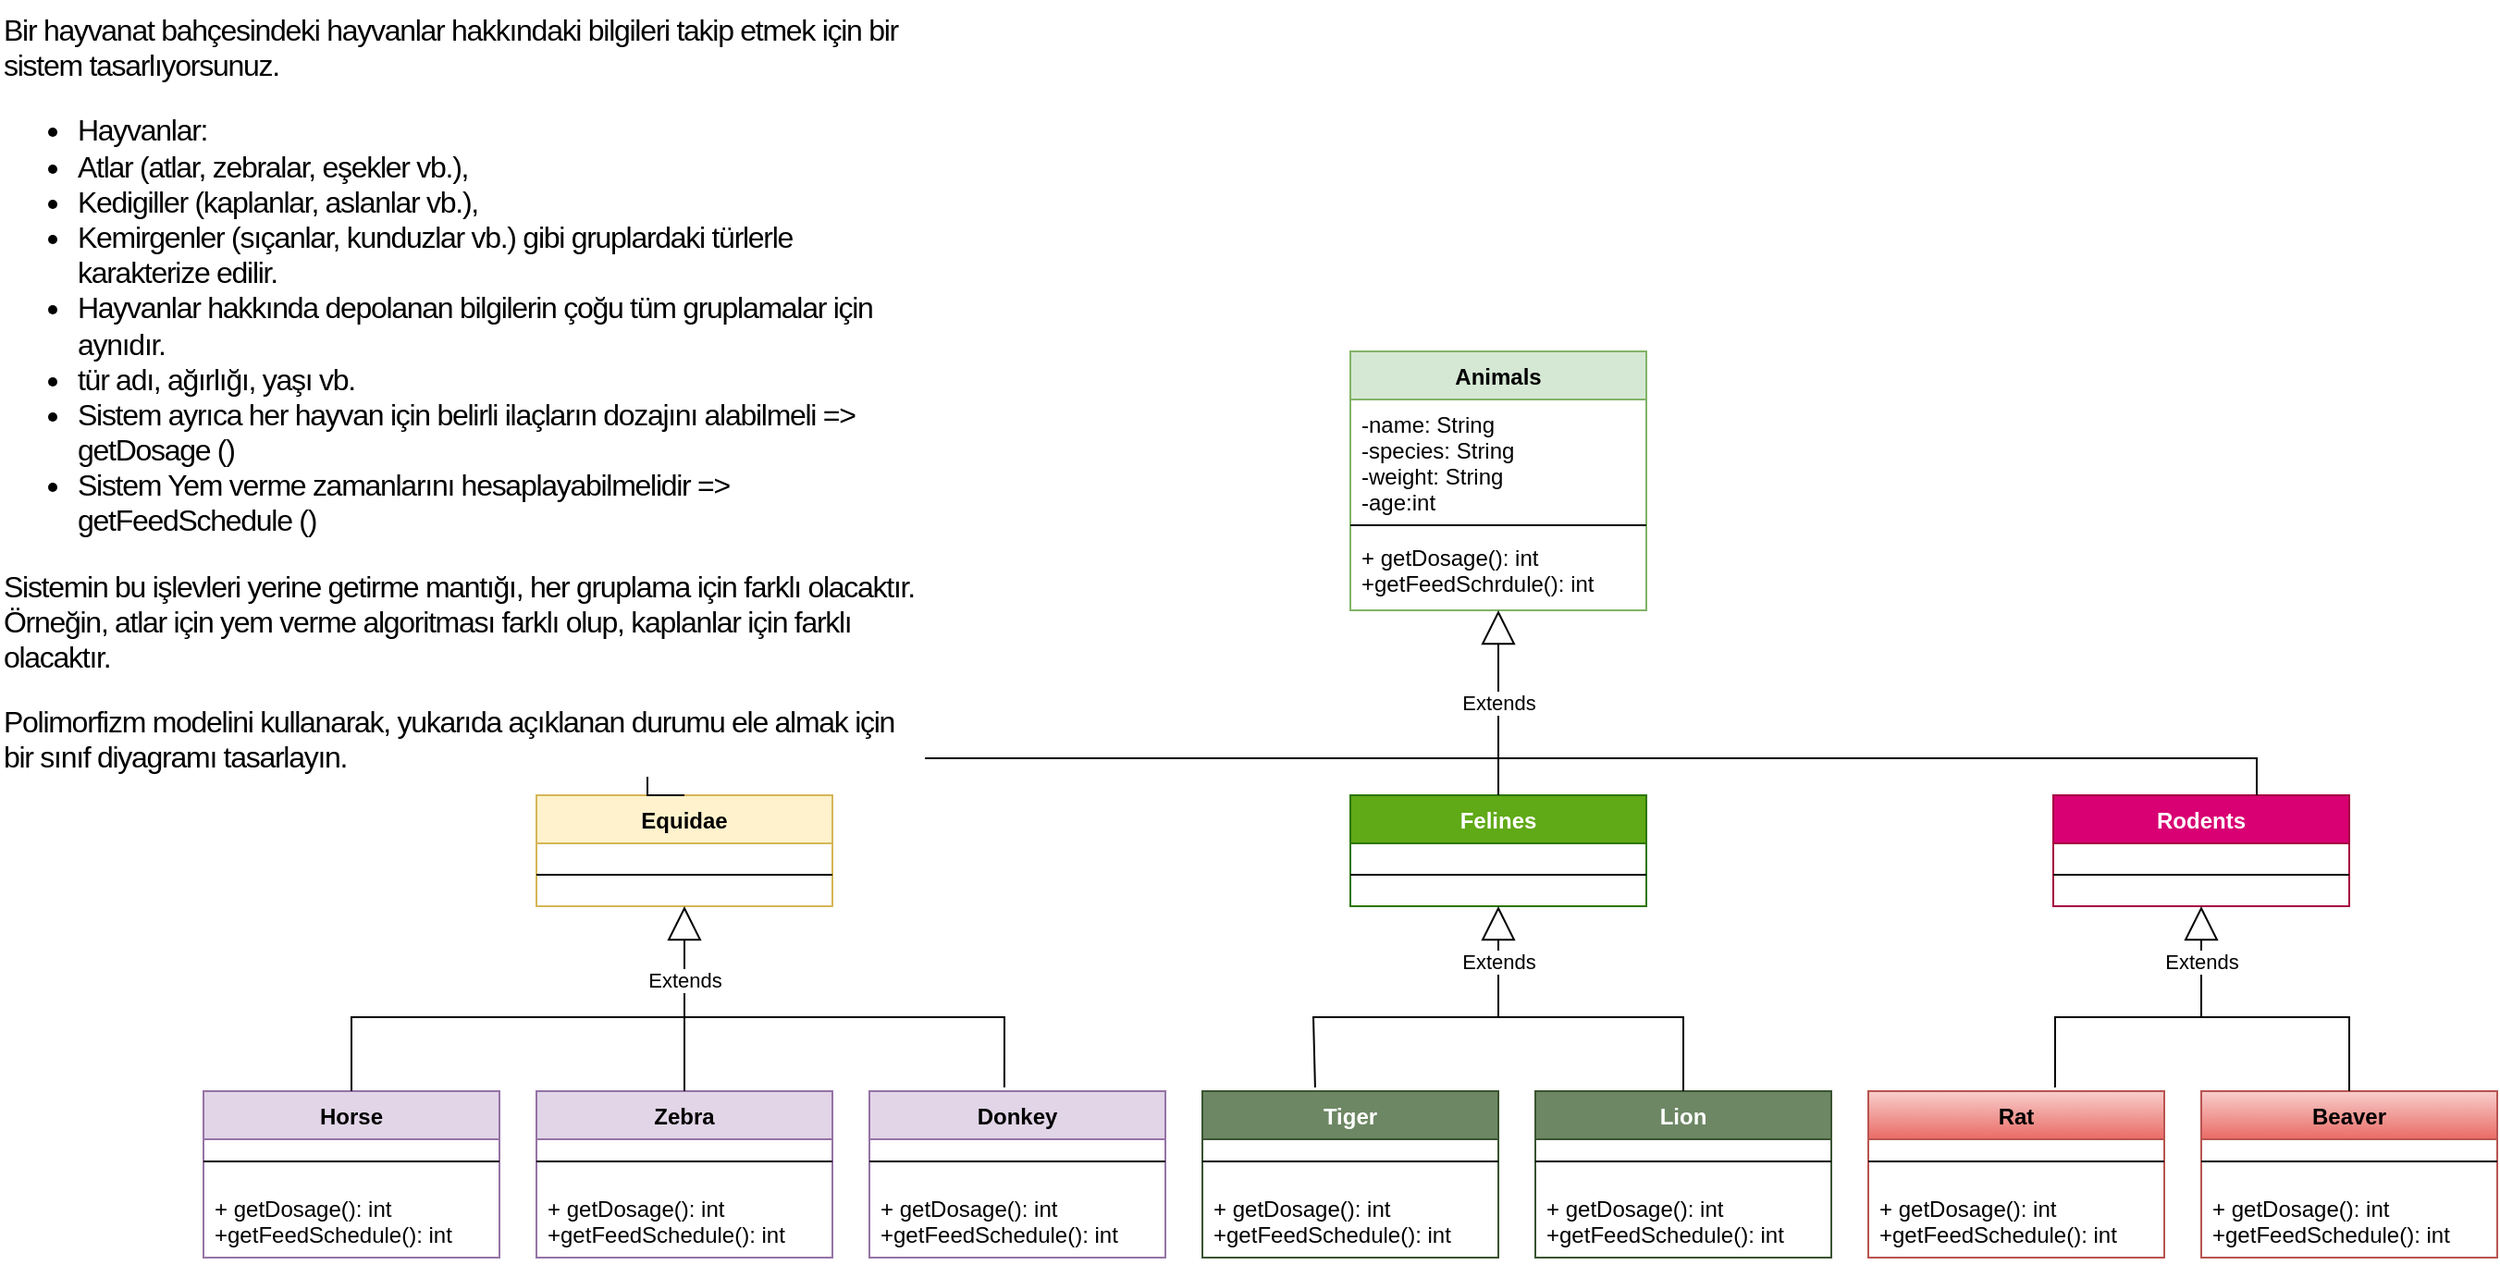 <mxfile version="20.0.1" type="github">
  <diagram id="gLJSvzvOwf6X6PsrBO8M" name="Sayfa -1">
    <mxGraphModel dx="1695" dy="450" grid="1" gridSize="10" guides="1" tooltips="1" connect="1" arrows="1" fold="1" page="1" pageScale="1" pageWidth="827" pageHeight="1169" math="0" shadow="0">
      <root>
        <mxCell id="0" />
        <mxCell id="1" parent="0" />
        <mxCell id="YArnSHut6mqrZEFtgXJN-2" value="Animals" style="swimlane;fontStyle=1;align=center;verticalAlign=top;childLayout=stackLayout;horizontal=1;startSize=26;horizontalStack=0;resizeParent=1;resizeParentMax=0;resizeLast=0;collapsible=1;marginBottom=0;fillColor=#d5e8d4;strokeColor=#82b366;" vertex="1" parent="1">
          <mxGeometry x="-20" y="200" width="160" height="140" as="geometry" />
        </mxCell>
        <mxCell id="YArnSHut6mqrZEFtgXJN-3" value="-name: String&#xa;-species: String&#xa;-weight: String&#xa;-age:int" style="text;strokeColor=none;fillColor=none;align=left;verticalAlign=top;spacingLeft=4;spacingRight=4;overflow=hidden;rotatable=0;points=[[0,0.5],[1,0.5]];portConstraint=eastwest;" vertex="1" parent="YArnSHut6mqrZEFtgXJN-2">
          <mxGeometry y="26" width="160" height="64" as="geometry" />
        </mxCell>
        <mxCell id="YArnSHut6mqrZEFtgXJN-4" value="" style="line;strokeWidth=1;fillColor=none;align=left;verticalAlign=middle;spacingTop=-1;spacingLeft=3;spacingRight=3;rotatable=0;labelPosition=right;points=[];portConstraint=eastwest;" vertex="1" parent="YArnSHut6mqrZEFtgXJN-2">
          <mxGeometry y="90" width="160" height="8" as="geometry" />
        </mxCell>
        <mxCell id="YArnSHut6mqrZEFtgXJN-5" value="+ getDosage(): int&#xa;+getFeedSchrdule(): int" style="text;strokeColor=none;fillColor=none;align=left;verticalAlign=top;spacingLeft=4;spacingRight=4;overflow=hidden;rotatable=0;points=[[0,0.5],[1,0.5]];portConstraint=eastwest;" vertex="1" parent="YArnSHut6mqrZEFtgXJN-2">
          <mxGeometry y="98" width="160" height="42" as="geometry" />
        </mxCell>
        <mxCell id="YArnSHut6mqrZEFtgXJN-6" value="Rodents" style="swimlane;fontStyle=1;align=center;verticalAlign=top;childLayout=stackLayout;horizontal=1;startSize=26;horizontalStack=0;resizeParent=1;resizeParentMax=0;resizeLast=0;collapsible=1;marginBottom=0;fillColor=#d80073;fontColor=#ffffff;strokeColor=#A50040;" vertex="1" parent="1">
          <mxGeometry x="360" y="440" width="160" height="60" as="geometry" />
        </mxCell>
        <mxCell id="YArnSHut6mqrZEFtgXJN-8" value="" style="line;strokeWidth=1;fillColor=none;align=left;verticalAlign=middle;spacingTop=-1;spacingLeft=3;spacingRight=3;rotatable=0;labelPosition=right;points=[];portConstraint=eastwest;" vertex="1" parent="YArnSHut6mqrZEFtgXJN-6">
          <mxGeometry y="26" width="160" height="34" as="geometry" />
        </mxCell>
        <mxCell id="YArnSHut6mqrZEFtgXJN-10" value="Felines" style="swimlane;fontStyle=1;align=center;verticalAlign=top;childLayout=stackLayout;horizontal=1;startSize=26;horizontalStack=0;resizeParent=1;resizeParentMax=0;resizeLast=0;collapsible=1;marginBottom=0;fillColor=#60a917;fontColor=#ffffff;strokeColor=#2D7600;" vertex="1" parent="1">
          <mxGeometry x="-20" y="440" width="160" height="60" as="geometry" />
        </mxCell>
        <mxCell id="YArnSHut6mqrZEFtgXJN-12" value="" style="line;strokeWidth=1;fillColor=none;align=left;verticalAlign=middle;spacingTop=-1;spacingLeft=3;spacingRight=3;rotatable=0;labelPosition=right;points=[];portConstraint=eastwest;" vertex="1" parent="YArnSHut6mqrZEFtgXJN-10">
          <mxGeometry y="26" width="160" height="34" as="geometry" />
        </mxCell>
        <mxCell id="YArnSHut6mqrZEFtgXJN-14" value="Equidae" style="swimlane;fontStyle=1;align=center;verticalAlign=top;childLayout=stackLayout;horizontal=1;startSize=26;horizontalStack=0;resizeParent=1;resizeParentMax=0;resizeLast=0;collapsible=1;marginBottom=0;fillColor=#fff2cc;strokeColor=#d6b656;" vertex="1" parent="1">
          <mxGeometry x="-460" y="440" width="160" height="60" as="geometry" />
        </mxCell>
        <mxCell id="YArnSHut6mqrZEFtgXJN-16" value="" style="line;strokeWidth=1;fillColor=none;align=left;verticalAlign=middle;spacingTop=-1;spacingLeft=3;spacingRight=3;rotatable=0;labelPosition=right;points=[];portConstraint=eastwest;" vertex="1" parent="YArnSHut6mqrZEFtgXJN-14">
          <mxGeometry y="26" width="160" height="34" as="geometry" />
        </mxCell>
        <mxCell id="YArnSHut6mqrZEFtgXJN-18" value="Horse" style="swimlane;fontStyle=1;align=center;verticalAlign=top;childLayout=stackLayout;horizontal=1;startSize=26;horizontalStack=0;resizeParent=1;resizeParentMax=0;resizeLast=0;collapsible=1;marginBottom=0;fillColor=#e1d5e7;strokeColor=#9673a6;" vertex="1" parent="1">
          <mxGeometry x="-640" y="600" width="160" height="90" as="geometry" />
        </mxCell>
        <mxCell id="YArnSHut6mqrZEFtgXJN-20" value="" style="line;strokeWidth=1;fillColor=none;align=left;verticalAlign=middle;spacingTop=-1;spacingLeft=3;spacingRight=3;rotatable=0;labelPosition=right;points=[];portConstraint=eastwest;" vertex="1" parent="YArnSHut6mqrZEFtgXJN-18">
          <mxGeometry y="26" width="160" height="24" as="geometry" />
        </mxCell>
        <mxCell id="YArnSHut6mqrZEFtgXJN-21" value="+ getDosage(): int&#xa;+getFeedSchedule(): int" style="text;strokeColor=none;fillColor=none;align=left;verticalAlign=top;spacingLeft=4;spacingRight=4;overflow=hidden;rotatable=0;points=[[0,0.5],[1,0.5]];portConstraint=eastwest;" vertex="1" parent="YArnSHut6mqrZEFtgXJN-18">
          <mxGeometry y="50" width="160" height="40" as="geometry" />
        </mxCell>
        <mxCell id="YArnSHut6mqrZEFtgXJN-22" value="Zebra" style="swimlane;fontStyle=1;align=center;verticalAlign=top;childLayout=stackLayout;horizontal=1;startSize=26;horizontalStack=0;resizeParent=1;resizeParentMax=0;resizeLast=0;collapsible=1;marginBottom=0;fillColor=#e1d5e7;strokeColor=#9673a6;" vertex="1" parent="1">
          <mxGeometry x="-460" y="600" width="160" height="90" as="geometry" />
        </mxCell>
        <mxCell id="YArnSHut6mqrZEFtgXJN-24" value="" style="line;strokeWidth=1;fillColor=none;align=left;verticalAlign=middle;spacingTop=-1;spacingLeft=3;spacingRight=3;rotatable=0;labelPosition=right;points=[];portConstraint=eastwest;" vertex="1" parent="YArnSHut6mqrZEFtgXJN-22">
          <mxGeometry y="26" width="160" height="24" as="geometry" />
        </mxCell>
        <mxCell id="YArnSHut6mqrZEFtgXJN-25" value="+ getDosage(): int&#xa;+getFeedSchedule(): int" style="text;strokeColor=none;fillColor=none;align=left;verticalAlign=top;spacingLeft=4;spacingRight=4;overflow=hidden;rotatable=0;points=[[0,0.5],[1,0.5]];portConstraint=eastwest;" vertex="1" parent="YArnSHut6mqrZEFtgXJN-22">
          <mxGeometry y="50" width="160" height="40" as="geometry" />
        </mxCell>
        <mxCell id="YArnSHut6mqrZEFtgXJN-27" value="Tiger" style="swimlane;fontStyle=1;align=center;verticalAlign=top;childLayout=stackLayout;horizontal=1;startSize=26;horizontalStack=0;resizeParent=1;resizeParentMax=0;resizeLast=0;collapsible=1;marginBottom=0;fillColor=#6d8764;fontColor=#ffffff;strokeColor=#3A5431;" vertex="1" parent="1">
          <mxGeometry x="-100" y="600" width="160" height="90" as="geometry" />
        </mxCell>
        <mxCell id="YArnSHut6mqrZEFtgXJN-29" value="" style="line;strokeWidth=1;fillColor=none;align=left;verticalAlign=middle;spacingTop=-1;spacingLeft=3;spacingRight=3;rotatable=0;labelPosition=right;points=[];portConstraint=eastwest;" vertex="1" parent="YArnSHut6mqrZEFtgXJN-27">
          <mxGeometry y="26" width="160" height="24" as="geometry" />
        </mxCell>
        <mxCell id="YArnSHut6mqrZEFtgXJN-30" value="+ getDosage(): int&#xa;+getFeedSchedule(): int" style="text;strokeColor=none;fillColor=none;align=left;verticalAlign=top;spacingLeft=4;spacingRight=4;overflow=hidden;rotatable=0;points=[[0,0.5],[1,0.5]];portConstraint=eastwest;" vertex="1" parent="YArnSHut6mqrZEFtgXJN-27">
          <mxGeometry y="50" width="160" height="40" as="geometry" />
        </mxCell>
        <mxCell id="YArnSHut6mqrZEFtgXJN-31" value="Donkey" style="swimlane;fontStyle=1;align=center;verticalAlign=top;childLayout=stackLayout;horizontal=1;startSize=26;horizontalStack=0;resizeParent=1;resizeParentMax=0;resizeLast=0;collapsible=1;marginBottom=0;fillColor=#e1d5e7;strokeColor=#9673a6;" vertex="1" parent="1">
          <mxGeometry x="-280" y="600" width="160" height="90" as="geometry" />
        </mxCell>
        <mxCell id="YArnSHut6mqrZEFtgXJN-33" value="" style="line;strokeWidth=1;fillColor=none;align=left;verticalAlign=middle;spacingTop=-1;spacingLeft=3;spacingRight=3;rotatable=0;labelPosition=right;points=[];portConstraint=eastwest;" vertex="1" parent="YArnSHut6mqrZEFtgXJN-31">
          <mxGeometry y="26" width="160" height="24" as="geometry" />
        </mxCell>
        <mxCell id="YArnSHut6mqrZEFtgXJN-34" value="+ getDosage(): int&#xa;+getFeedSchedule(): int" style="text;strokeColor=none;fillColor=none;align=left;verticalAlign=top;spacingLeft=4;spacingRight=4;overflow=hidden;rotatable=0;points=[[0,0.5],[1,0.5]];portConstraint=eastwest;" vertex="1" parent="YArnSHut6mqrZEFtgXJN-31">
          <mxGeometry y="50" width="160" height="40" as="geometry" />
        </mxCell>
        <mxCell id="YArnSHut6mqrZEFtgXJN-35" value="Lion" style="swimlane;fontStyle=1;align=center;verticalAlign=top;childLayout=stackLayout;horizontal=1;startSize=26;horizontalStack=0;resizeParent=1;resizeParentMax=0;resizeLast=0;collapsible=1;marginBottom=0;fillColor=#6d8764;fontColor=#ffffff;strokeColor=#3A5431;" vertex="1" parent="1">
          <mxGeometry x="80" y="600" width="160" height="90" as="geometry" />
        </mxCell>
        <mxCell id="YArnSHut6mqrZEFtgXJN-37" value="" style="line;strokeWidth=1;fillColor=none;align=left;verticalAlign=middle;spacingTop=-1;spacingLeft=3;spacingRight=3;rotatable=0;labelPosition=right;points=[];portConstraint=eastwest;" vertex="1" parent="YArnSHut6mqrZEFtgXJN-35">
          <mxGeometry y="26" width="160" height="24" as="geometry" />
        </mxCell>
        <mxCell id="YArnSHut6mqrZEFtgXJN-38" value="+ getDosage(): int&#xa;+getFeedSchedule(): int" style="text;strokeColor=none;fillColor=none;align=left;verticalAlign=top;spacingLeft=4;spacingRight=4;overflow=hidden;rotatable=0;points=[[0,0.5],[1,0.5]];portConstraint=eastwest;" vertex="1" parent="YArnSHut6mqrZEFtgXJN-35">
          <mxGeometry y="50" width="160" height="40" as="geometry" />
        </mxCell>
        <mxCell id="YArnSHut6mqrZEFtgXJN-39" value="Rat" style="swimlane;fontStyle=1;align=center;verticalAlign=top;childLayout=stackLayout;horizontal=1;startSize=26;horizontalStack=0;resizeParent=1;resizeParentMax=0;resizeLast=0;collapsible=1;marginBottom=0;fillColor=#f8cecc;gradientColor=#ea6b66;strokeColor=#b85450;" vertex="1" parent="1">
          <mxGeometry x="260" y="600" width="160" height="90" as="geometry" />
        </mxCell>
        <mxCell id="YArnSHut6mqrZEFtgXJN-41" value="" style="line;strokeWidth=1;fillColor=none;align=left;verticalAlign=middle;spacingTop=-1;spacingLeft=3;spacingRight=3;rotatable=0;labelPosition=right;points=[];portConstraint=eastwest;" vertex="1" parent="YArnSHut6mqrZEFtgXJN-39">
          <mxGeometry y="26" width="160" height="24" as="geometry" />
        </mxCell>
        <mxCell id="YArnSHut6mqrZEFtgXJN-42" value="+ getDosage(): int&#xa;+getFeedSchedule(): int" style="text;strokeColor=none;fillColor=none;align=left;verticalAlign=top;spacingLeft=4;spacingRight=4;overflow=hidden;rotatable=0;points=[[0,0.5],[1,0.5]];portConstraint=eastwest;" vertex="1" parent="YArnSHut6mqrZEFtgXJN-39">
          <mxGeometry y="50" width="160" height="40" as="geometry" />
        </mxCell>
        <mxCell id="YArnSHut6mqrZEFtgXJN-43" value="Beaver" style="swimlane;fontStyle=1;align=center;verticalAlign=top;childLayout=stackLayout;horizontal=1;startSize=26;horizontalStack=0;resizeParent=1;resizeParentMax=0;resizeLast=0;collapsible=1;marginBottom=0;fillColor=#f8cecc;gradientColor=#ea6b66;strokeColor=#b85450;" vertex="1" parent="1">
          <mxGeometry x="440" y="600" width="160" height="90" as="geometry" />
        </mxCell>
        <mxCell id="YArnSHut6mqrZEFtgXJN-45" value="" style="line;strokeWidth=1;fillColor=none;align=left;verticalAlign=middle;spacingTop=-1;spacingLeft=3;spacingRight=3;rotatable=0;labelPosition=right;points=[];portConstraint=eastwest;" vertex="1" parent="YArnSHut6mqrZEFtgXJN-43">
          <mxGeometry y="26" width="160" height="24" as="geometry" />
        </mxCell>
        <mxCell id="YArnSHut6mqrZEFtgXJN-46" value="+ getDosage(): int&#xa;+getFeedSchedule(): int" style="text;strokeColor=none;fillColor=none;align=left;verticalAlign=top;spacingLeft=4;spacingRight=4;overflow=hidden;rotatable=0;points=[[0,0.5],[1,0.5]];portConstraint=eastwest;" vertex="1" parent="YArnSHut6mqrZEFtgXJN-43">
          <mxGeometry y="50" width="160" height="40" as="geometry" />
        </mxCell>
        <mxCell id="YArnSHut6mqrZEFtgXJN-50" value="Extends" style="endArrow=block;endSize=16;endFill=0;html=1;rounded=0;exitX=0.5;exitY=0;exitDx=0;exitDy=0;" edge="1" parent="1" source="YArnSHut6mqrZEFtgXJN-10">
          <mxGeometry width="160" relative="1" as="geometry">
            <mxPoint x="-170" y="530" as="sourcePoint" />
            <mxPoint x="60" y="340" as="targetPoint" />
            <mxPoint as="offset" />
          </mxGeometry>
        </mxCell>
        <mxCell id="YArnSHut6mqrZEFtgXJN-51" value="" style="endArrow=none;html=1;edgeStyle=orthogonalEdgeStyle;rounded=0;entryX=0.5;entryY=0;entryDx=0;entryDy=0;" edge="1" parent="1" source="YArnSHut6mqrZEFtgXJN-6" target="YArnSHut6mqrZEFtgXJN-14">
          <mxGeometry relative="1" as="geometry">
            <mxPoint x="260" y="410" as="sourcePoint" />
            <mxPoint x="-400" y="430" as="targetPoint" />
            <Array as="points">
              <mxPoint x="470" y="420" />
              <mxPoint x="-400" y="420" />
            </Array>
          </mxGeometry>
        </mxCell>
        <mxCell id="YArnSHut6mqrZEFtgXJN-54" value="Extends" style="endArrow=block;endSize=16;endFill=0;html=1;rounded=0;entryX=0.5;entryY=1;entryDx=0;entryDy=0;" edge="1" parent="1" target="YArnSHut6mqrZEFtgXJN-10">
          <mxGeometry width="160" relative="1" as="geometry">
            <mxPoint x="60" y="560" as="sourcePoint" />
            <mxPoint x="120" y="530" as="targetPoint" />
          </mxGeometry>
        </mxCell>
        <mxCell id="YArnSHut6mqrZEFtgXJN-55" value="" style="endArrow=none;html=1;edgeStyle=orthogonalEdgeStyle;rounded=0;entryX=0.5;entryY=0;entryDx=0;entryDy=0;exitX=0.381;exitY=-0.022;exitDx=0;exitDy=0;exitPerimeter=0;" edge="1" parent="1" source="YArnSHut6mqrZEFtgXJN-27" target="YArnSHut6mqrZEFtgXJN-35">
          <mxGeometry relative="1" as="geometry">
            <mxPoint x="-40" y="530" as="sourcePoint" />
            <mxPoint x="160" y="560" as="targetPoint" />
            <Array as="points">
              <mxPoint x="-40" y="560" />
              <mxPoint x="160" y="560" />
            </Array>
          </mxGeometry>
        </mxCell>
        <mxCell id="YArnSHut6mqrZEFtgXJN-58" value="" style="endArrow=none;html=1;edgeStyle=orthogonalEdgeStyle;rounded=0;exitX=0.381;exitY=-0.022;exitDx=0;exitDy=0;exitPerimeter=0;" edge="1" parent="1">
          <mxGeometry relative="1" as="geometry">
            <mxPoint x="360.96" y="598.02" as="sourcePoint" />
            <mxPoint x="520" y="600" as="targetPoint" />
            <Array as="points">
              <mxPoint x="361" y="560" />
              <mxPoint x="520" y="560" />
              <mxPoint x="520" y="600" />
            </Array>
          </mxGeometry>
        </mxCell>
        <mxCell id="YArnSHut6mqrZEFtgXJN-59" value="Extends" style="endArrow=block;endSize=16;endFill=0;html=1;rounded=0;entryX=0.5;entryY=1;entryDx=0;entryDy=0;" edge="1" parent="1">
          <mxGeometry width="160" relative="1" as="geometry">
            <mxPoint x="440" y="560" as="sourcePoint" />
            <mxPoint x="440" y="500" as="targetPoint" />
            <Array as="points">
              <mxPoint x="440" y="530" />
            </Array>
            <mxPoint as="offset" />
          </mxGeometry>
        </mxCell>
        <mxCell id="YArnSHut6mqrZEFtgXJN-60" value="Extends" style="endArrow=block;endSize=16;endFill=0;html=1;rounded=0;entryX=0.5;entryY=1;entryDx=0;entryDy=0;exitX=0.5;exitY=0;exitDx=0;exitDy=0;" edge="1" parent="1" source="YArnSHut6mqrZEFtgXJN-22" target="YArnSHut6mqrZEFtgXJN-14">
          <mxGeometry x="0.2" width="160" relative="1" as="geometry">
            <mxPoint x="-400.5" y="560" as="sourcePoint" />
            <mxPoint x="-400.5" y="500" as="targetPoint" />
            <mxPoint as="offset" />
          </mxGeometry>
        </mxCell>
        <mxCell id="YArnSHut6mqrZEFtgXJN-62" value="" style="endArrow=none;html=1;edgeStyle=orthogonalEdgeStyle;rounded=0;entryX=0.456;entryY=-0.022;entryDx=0;entryDy=0;entryPerimeter=0;exitX=0.5;exitY=0;exitDx=0;exitDy=0;" edge="1" parent="1" source="YArnSHut6mqrZEFtgXJN-18" target="YArnSHut6mqrZEFtgXJN-31">
          <mxGeometry relative="1" as="geometry">
            <mxPoint x="-580" y="560" as="sourcePoint" />
            <mxPoint x="-230" y="560" as="targetPoint" />
            <Array as="points">
              <mxPoint x="-560" y="560" />
              <mxPoint x="-207" y="560" />
            </Array>
          </mxGeometry>
        </mxCell>
        <mxCell id="YArnSHut6mqrZEFtgXJN-65" value="&lt;p style=&quot;box-sizing: border-box; margin-top: 0px; margin-bottom: 1rem; color: rgb(0, 0, 0); font-family: Nunito, sans-serif; font-size: 16px; font-style: normal; font-variant-ligatures: normal; font-variant-caps: normal; font-weight: 400; letter-spacing: -0.64px; orphans: 2; text-align: left; text-indent: 0px; text-transform: none; widows: 2; word-spacing: 0px; -webkit-text-stroke-width: 0px; background-color: rgb(255, 255, 255); text-decoration-thickness: initial; text-decoration-style: initial; text-decoration-color: initial;&quot;&gt;Bir hayvanat bahçesindeki hayvanlar hakkındaki bilgileri takip etmek için bir sistem tasarlıyorsunuz.&lt;/p&gt;&lt;ul style=&quot;box-sizing: border-box; margin-top: 0px; margin-bottom: 1rem; color: rgb(0, 0, 0); font-family: Nunito, sans-serif; font-size: 16px; font-style: normal; font-variant-ligatures: normal; font-variant-caps: normal; font-weight: 400; letter-spacing: -0.64px; orphans: 2; text-align: left; text-indent: 0px; text-transform: none; widows: 2; word-spacing: 0px; -webkit-text-stroke-width: 0px; background-color: rgb(255, 255, 255); text-decoration-thickness: initial; text-decoration-style: initial; text-decoration-color: initial;&quot;&gt;&lt;li style=&quot;box-sizing: border-box;&quot;&gt;Hayvanlar:&lt;/li&gt;&lt;li style=&quot;box-sizing: border-box;&quot; class=&quot;ql-indent-1&quot;&gt;Atlar (atlar, zebralar, eşekler vb.),&lt;/li&gt;&lt;li style=&quot;box-sizing: border-box;&quot; class=&quot;ql-indent-1&quot;&gt;Kedigiller (kaplanlar, aslanlar vb.),&lt;/li&gt;&lt;li style=&quot;box-sizing: border-box;&quot; class=&quot;ql-indent-1&quot;&gt;Kemirgenler (sıçanlar, kunduzlar vb.) gibi gruplardaki türlerle karakterize edilir.&lt;/li&gt;&lt;li style=&quot;box-sizing: border-box;&quot;&gt;Hayvanlar hakkında depolanan bilgilerin çoğu tüm gruplamalar için aynıdır.&lt;/li&gt;&lt;li style=&quot;box-sizing: border-box;&quot; class=&quot;ql-indent-1&quot;&gt;tür adı, ağırlığı, yaşı vb.&lt;/li&gt;&lt;li style=&quot;box-sizing: border-box;&quot;&gt;Sistem ayrıca her hayvan için belirli ilaçların dozajını alabilmeli =&amp;gt; getDosage ()&lt;/li&gt;&lt;li style=&quot;box-sizing: border-box;&quot;&gt;Sistem Yem verme zamanlarını hesaplayabilmelidir =&amp;gt; getFeedSchedule ()&lt;/li&gt;&lt;/ul&gt;&lt;p style=&quot;box-sizing: border-box; margin-top: 0px; margin-bottom: 1rem; color: rgb(0, 0, 0); font-family: Nunito, sans-serif; font-size: 16px; font-style: normal; font-variant-ligatures: normal; font-variant-caps: normal; font-weight: 400; letter-spacing: -0.64px; orphans: 2; text-align: left; text-indent: 0px; text-transform: none; widows: 2; word-spacing: 0px; -webkit-text-stroke-width: 0px; background-color: rgb(255, 255, 255); text-decoration-thickness: initial; text-decoration-style: initial; text-decoration-color: initial;&quot;&gt;Sistemin bu işlevleri yerine getirme mantığı, her gruplama için farklı olacaktır. Örneğin, atlar için yem verme algoritması farklı olup, kaplanlar için farklı olacaktır.&lt;/p&gt;&lt;p style=&quot;box-sizing: border-box; margin-top: 0px; margin-bottom: 1rem; color: rgb(0, 0, 0); font-family: Nunito, sans-serif; font-size: 16px; font-style: normal; font-variant-ligatures: normal; font-variant-caps: normal; font-weight: 400; letter-spacing: -0.64px; orphans: 2; text-align: left; text-indent: 0px; text-transform: none; widows: 2; word-spacing: 0px; -webkit-text-stroke-width: 0px; background-color: rgb(255, 255, 255); text-decoration-thickness: initial; text-decoration-style: initial; text-decoration-color: initial;&quot;&gt;Polimorfizm modelini kullanarak, yukarıda açıklanan durumu ele almak için bir sınıf diyagramı tasarlayın.&lt;/p&gt;" style="text;whiteSpace=wrap;html=1;" vertex="1" parent="1">
          <mxGeometry x="-750" y="10" width="500" height="210" as="geometry" />
        </mxCell>
      </root>
    </mxGraphModel>
  </diagram>
</mxfile>
